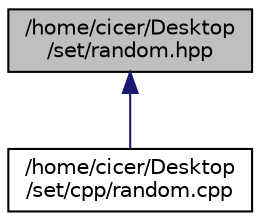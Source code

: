 digraph "/home/cicer/Desktop/set/random.hpp"
{
 // LATEX_PDF_SIZE
  edge [fontname="Helvetica",fontsize="10",labelfontname="Helvetica",labelfontsize="10"];
  node [fontname="Helvetica",fontsize="10",shape=record];
  Node1 [label="/home/cicer/Desktop\l/set/random.hpp",height=0.2,width=0.4,color="black", fillcolor="grey75", style="filled", fontcolor="black",tooltip="Generar números aleatorios."];
  Node1 -> Node2 [dir="back",color="midnightblue",fontsize="10",style="solid",fontname="Helvetica"];
  Node2 [label="/home/cicer/Desktop\l/set/cpp/random.cpp",height=0.2,width=0.4,color="black", fillcolor="white", style="filled",URL="$random_8cpp.html",tooltip=" "];
}
